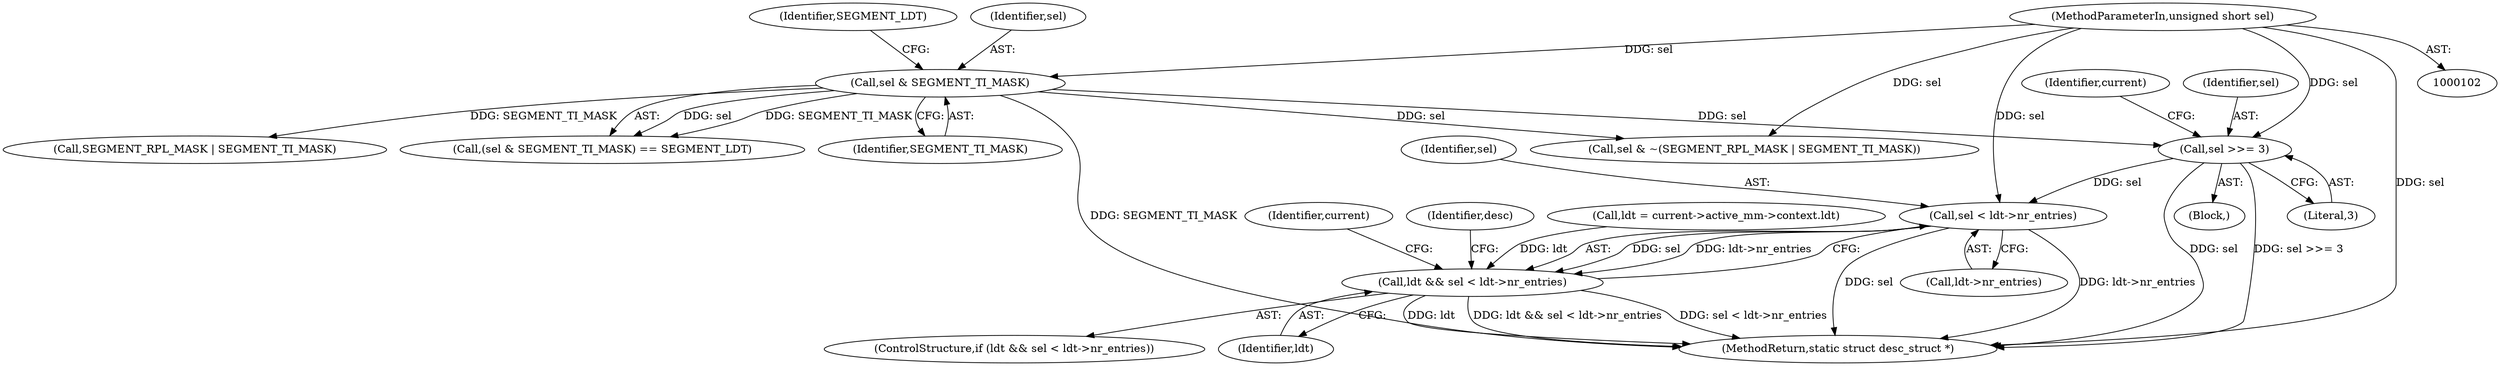 digraph "1_linux_de9f869616dd95e95c00bdd6b0fcd3421e8a4323@pointer" {
"1000145" [label="(Call,sel < ldt->nr_entries)"];
"1000121" [label="(Call,sel >>= 3)"];
"1000111" [label="(Call,sel & SEGMENT_TI_MASK)"];
"1000103" [label="(MethodParameterIn,unsigned short sel)"];
"1000143" [label="(Call,ldt && sel < ldt->nr_entries)"];
"1000123" [label="(Literal,3)"];
"1000113" [label="(Identifier,SEGMENT_TI_MASK)"];
"1000146" [label="(Identifier,sel)"];
"1000145" [label="(Call,sel < ldt->nr_entries)"];
"1000142" [label="(ControlStructure,if (ldt && sel < ldt->nr_entries))"];
"1000115" [label="(Block,)"];
"1000122" [label="(Identifier,sel)"];
"1000163" [label="(Identifier,current)"];
"1000144" [label="(Identifier,ldt)"];
"1000177" [label="(Call,SEGMENT_RPL_MASK | SEGMENT_TI_MASK)"];
"1000143" [label="(Call,ldt && sel < ldt->nr_entries)"];
"1000114" [label="(Identifier,SEGMENT_LDT)"];
"1000147" [label="(Call,ldt->nr_entries)"];
"1000111" [label="(Call,sel & SEGMENT_TI_MASK)"];
"1000196" [label="(MethodReturn,static struct desc_struct *)"];
"1000174" [label="(Call,sel & ~(SEGMENT_RPL_MASK | SEGMENT_TI_MASK))"];
"1000112" [label="(Identifier,sel)"];
"1000103" [label="(MethodParameterIn,unsigned short sel)"];
"1000151" [label="(Identifier,desc)"];
"1000110" [label="(Call,(sel & SEGMENT_TI_MASK) == SEGMENT_LDT)"];
"1000129" [label="(Identifier,current)"];
"1000133" [label="(Call,ldt = current->active_mm->context.ldt)"];
"1000121" [label="(Call,sel >>= 3)"];
"1000145" -> "1000143"  [label="AST: "];
"1000145" -> "1000147"  [label="CFG: "];
"1000146" -> "1000145"  [label="AST: "];
"1000147" -> "1000145"  [label="AST: "];
"1000143" -> "1000145"  [label="CFG: "];
"1000145" -> "1000196"  [label="DDG: sel"];
"1000145" -> "1000196"  [label="DDG: ldt->nr_entries"];
"1000145" -> "1000143"  [label="DDG: sel"];
"1000145" -> "1000143"  [label="DDG: ldt->nr_entries"];
"1000121" -> "1000145"  [label="DDG: sel"];
"1000103" -> "1000145"  [label="DDG: sel"];
"1000121" -> "1000115"  [label="AST: "];
"1000121" -> "1000123"  [label="CFG: "];
"1000122" -> "1000121"  [label="AST: "];
"1000123" -> "1000121"  [label="AST: "];
"1000129" -> "1000121"  [label="CFG: "];
"1000121" -> "1000196"  [label="DDG: sel >>= 3"];
"1000121" -> "1000196"  [label="DDG: sel"];
"1000111" -> "1000121"  [label="DDG: sel"];
"1000103" -> "1000121"  [label="DDG: sel"];
"1000111" -> "1000110"  [label="AST: "];
"1000111" -> "1000113"  [label="CFG: "];
"1000112" -> "1000111"  [label="AST: "];
"1000113" -> "1000111"  [label="AST: "];
"1000114" -> "1000111"  [label="CFG: "];
"1000111" -> "1000196"  [label="DDG: SEGMENT_TI_MASK"];
"1000111" -> "1000110"  [label="DDG: sel"];
"1000111" -> "1000110"  [label="DDG: SEGMENT_TI_MASK"];
"1000103" -> "1000111"  [label="DDG: sel"];
"1000111" -> "1000174"  [label="DDG: sel"];
"1000111" -> "1000177"  [label="DDG: SEGMENT_TI_MASK"];
"1000103" -> "1000102"  [label="AST: "];
"1000103" -> "1000196"  [label="DDG: sel"];
"1000103" -> "1000174"  [label="DDG: sel"];
"1000143" -> "1000142"  [label="AST: "];
"1000143" -> "1000144"  [label="CFG: "];
"1000144" -> "1000143"  [label="AST: "];
"1000151" -> "1000143"  [label="CFG: "];
"1000163" -> "1000143"  [label="CFG: "];
"1000143" -> "1000196"  [label="DDG: ldt"];
"1000143" -> "1000196"  [label="DDG: ldt && sel < ldt->nr_entries"];
"1000143" -> "1000196"  [label="DDG: sel < ldt->nr_entries"];
"1000133" -> "1000143"  [label="DDG: ldt"];
}
